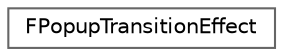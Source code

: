 digraph "Graphical Class Hierarchy"
{
 // INTERACTIVE_SVG=YES
 // LATEX_PDF_SIZE
  bgcolor="transparent";
  edge [fontname=Helvetica,fontsize=10,labelfontname=Helvetica,labelfontsize=10];
  node [fontname=Helvetica,fontsize=10,shape=box,height=0.2,width=0.4];
  rankdir="LR";
  Node0 [id="Node000000",label="FPopupTransitionEffect",height=0.2,width=0.4,color="grey40", fillcolor="white", style="filled",URL="$d3/dca/structFPopupTransitionEffect.html",tooltip="Describes a simple animation for popup window introductions."];
}
